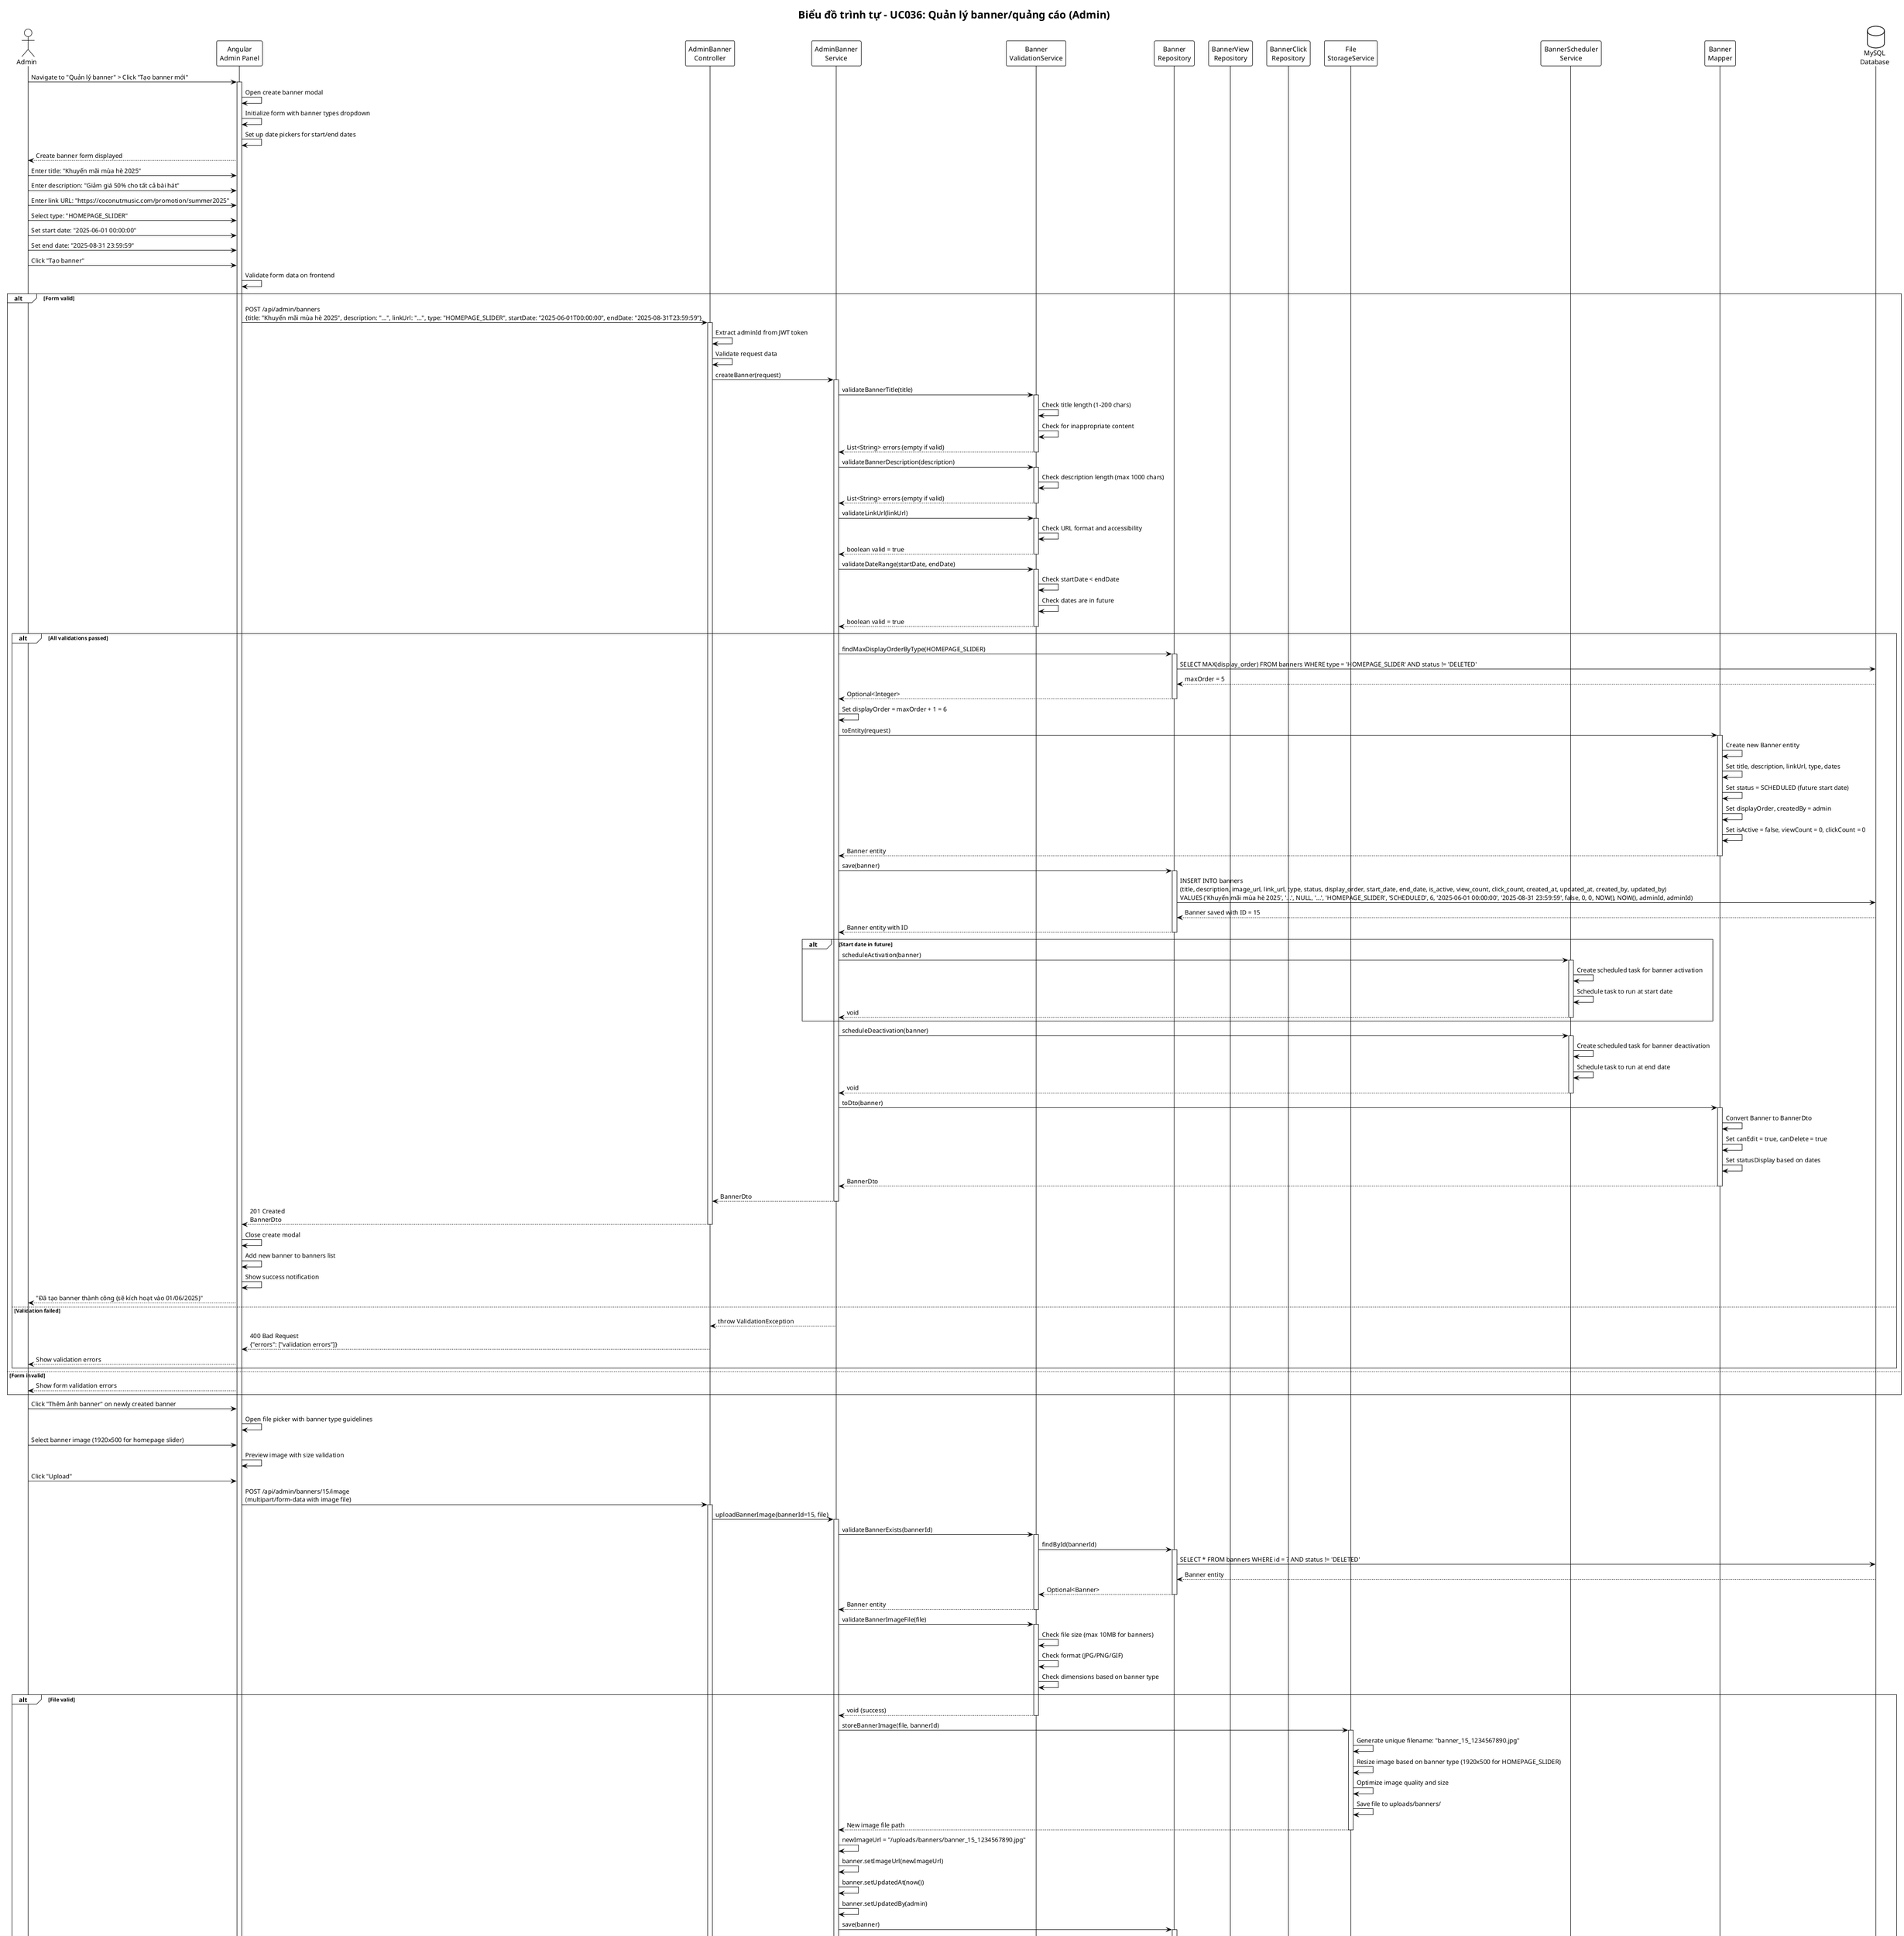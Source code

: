 @startuml UC036-Sequence-Diagram-Quan-Ly-Banner
!theme plain

title Biểu đồ trình tự - UC036: Quản lý banner/quảng cáo (Admin)

actor Admin
participant "Angular\nAdmin Panel" as Client
participant "AdminBanner\nController" as Controller
participant "AdminBanner\nService" as Service
participant "Banner\nValidationService" as ValidationService
participant "Banner\nRepository" as BannerRepo
participant "BannerView\nRepository" as ViewRepo
participant "BannerClick\nRepository" as ClickRepo
participant "File\nStorageService" as FileService
participant "BannerScheduler\nService" as SchedulerService
participant "Banner\nMapper" as Mapper
database "MySQL\nDatabase" as DB

Admin -> Client: Navigate to "Quản lý banner" > Click "Tạo banner mới"
activate Client

Client -> Client: Open create banner modal
Client -> Client: Initialize form with banner types dropdown
Client -> Client: Set up date pickers for start/end dates
Client --> Admin: Create banner form displayed

' Admin fills banner form
Admin -> Client: Enter title: "Khuyến mãi mùa hè 2025"
Admin -> Client: Enter description: "Giảm giá 50% cho tất cả bài hát"
Admin -> Client: Enter link URL: "https://coconutmusic.com/promotion/summer2025"
Admin -> Client: Select type: "HOMEPAGE_SLIDER"
Admin -> Client: Set start date: "2025-06-01 00:00:00"
Admin -> Client: Set end date: "2025-08-31 23:59:59"
Admin -> Client: Click "Tạo banner"

Client -> Client: Validate form data on frontend
alt Form valid
    Client -> Controller: POST /api/admin/banners\n{title: "Khuyến mãi mùa hè 2025", description: "...", linkUrl: "...", type: "HOMEPAGE_SLIDER", startDate: "2025-06-01T00:00:00", endDate: "2025-08-31T23:59:59"}
    activate Controller

    Controller -> Controller: Extract adminId from JWT token
    Controller -> Controller: Validate request data

    Controller -> Service: createBanner(request)
    activate Service

    ' Validate banner data
    Service -> ValidationService: validateBannerTitle(title)
    activate ValidationService
    ValidationService -> ValidationService: Check title length (1-200 chars)
    ValidationService -> ValidationService: Check for inappropriate content
    ValidationService --> Service: List<String> errors (empty if valid)
    deactivate ValidationService

    Service -> ValidationService: validateBannerDescription(description)
    activate ValidationService
    ValidationService -> ValidationService: Check description length (max 1000 chars)
    ValidationService --> Service: List<String> errors (empty if valid)
    deactivate ValidationService

    Service -> ValidationService: validateLinkUrl(linkUrl)
    activate ValidationService
    ValidationService -> ValidationService: Check URL format and accessibility
    ValidationService --> Service: boolean valid = true
    deactivate ValidationService

    Service -> ValidationService: validateDateRange(startDate, endDate)
    activate ValidationService
    ValidationService -> ValidationService: Check startDate < endDate
    ValidationService -> ValidationService: Check dates are in future
    ValidationService --> Service: boolean valid = true
    deactivate ValidationService

    alt All validations passed
        ' Get display order for banner type
        Service -> BannerRepo: findMaxDisplayOrderByType(HOMEPAGE_SLIDER)
        activate BannerRepo
        BannerRepo -> DB: SELECT MAX(display_order) FROM banners WHERE type = 'HOMEPAGE_SLIDER' AND status != 'DELETED'
        DB --> BannerRepo: maxOrder = 5
        BannerRepo --> Service: Optional<Integer>
        deactivate BannerRepo

        Service -> Service: Set displayOrder = maxOrder + 1 = 6

        ' Create banner entity
        Service -> Mapper: toEntity(request)
        activate Mapper
        Mapper -> Mapper: Create new Banner entity
        Mapper -> Mapper: Set title, description, linkUrl, type, dates
        Mapper -> Mapper: Set status = SCHEDULED (future start date)
        Mapper -> Mapper: Set displayOrder, createdBy = admin
        Mapper -> Mapper: Set isActive = false, viewCount = 0, clickCount = 0
        Mapper --> Service: Banner entity
        deactivate Mapper

        ' Save banner to database
        Service -> BannerRepo: save(banner)
        activate BannerRepo
        BannerRepo -> DB: INSERT INTO banners\n(title, description, image_url, link_url, type, status, display_order, start_date, end_date, is_active, view_count, click_count, created_at, updated_at, created_by, updated_by)\nVALUES ('Khuyến mãi mùa hè 2025', '...', NULL, '...', 'HOMEPAGE_SLIDER', 'SCHEDULED', 6, '2025-06-01 00:00:00', '2025-08-31 23:59:59', false, 0, 0, NOW(), NOW(), adminId, adminId)
        DB --> BannerRepo: Banner saved with ID = 15
        BannerRepo --> Service: Banner entity with ID
        deactivate BannerRepo

        ' Schedule banner activation if needed
        alt Start date in future
            Service -> SchedulerService: scheduleActivation(banner)
            activate SchedulerService
            SchedulerService -> SchedulerService: Create scheduled task for banner activation
            SchedulerService -> SchedulerService: Schedule task to run at start date
            SchedulerService --> Service: void
            deactivate SchedulerService
        end

        ' Schedule banner deactivation
        Service -> SchedulerService: scheduleDeactivation(banner)
        activate SchedulerService
        SchedulerService -> SchedulerService: Create scheduled task for banner deactivation
        SchedulerService -> SchedulerService: Schedule task to run at end date
        SchedulerService --> Service: void
        deactivate SchedulerService

        ' Convert to DTO for response
        Service -> Mapper: toDto(banner)
        activate Mapper
        Mapper -> Mapper: Convert Banner to BannerDto
        Mapper -> Mapper: Set canEdit = true, canDelete = true
        Mapper -> Mapper: Set statusDisplay based on dates
        Mapper --> Service: BannerDto
        deactivate Mapper

        Service --> Controller: BannerDto
        deactivate Service

        Controller --> Client: 201 Created\nBannerDto
        deactivate Controller

        Client -> Client: Close create modal
        Client -> Client: Add new banner to banners list
        Client -> Client: Show success notification
        Client --> Admin: "Đã tạo banner thành công (sẽ kích hoạt vào 01/06/2025)"

    else Validation failed
        Service --> Controller: throw ValidationException
        Controller --> Client: 400 Bad Request\n{"errors": ["validation errors"]}
        Client --> Admin: Show validation errors
    end

else Form invalid
    Client --> Admin: Show form validation errors
end

' Admin wants to upload image for banner
Admin -> Client: Click "Thêm ảnh banner" on newly created banner
Client -> Client: Open file picker with banner type guidelines
Admin -> Client: Select banner image (1920x500 for homepage slider)
Client -> Client: Preview image with size validation

Admin -> Client: Click "Upload"

Client -> Controller: POST /api/admin/banners/15/image\n(multipart/form-data with image file)
activate Controller

Controller -> Service: uploadBannerImage(bannerId=15, file)
activate Service

' Validate banner exists
Service -> ValidationService: validateBannerExists(bannerId)
activate ValidationService
ValidationService -> BannerRepo: findById(bannerId)
activate BannerRepo
BannerRepo -> DB: SELECT * FROM banners WHERE id = ? AND status != 'DELETED'
DB --> BannerRepo: Banner entity
BannerRepo --> ValidationService: Optional<Banner>
deactivate BannerRepo
ValidationService --> Service: Banner entity
deactivate ValidationService

' Validate image file
Service -> ValidationService: validateBannerImageFile(file)
activate ValidationService
ValidationService -> ValidationService: Check file size (max 10MB for banners)
ValidationService -> ValidationService: Check format (JPG/PNG/GIF)
ValidationService -> ValidationService: Check dimensions based on banner type
alt File valid
    ValidationService --> Service: void (success)
    deactivate ValidationService

    ' Store banner image
    Service -> FileService: storeBannerImage(file, bannerId)
    activate FileService
    FileService -> FileService: Generate unique filename: "banner_15_1234567890.jpg"
    FileService -> FileService: Resize image based on banner type (1920x500 for HOMEPAGE_SLIDER)
    FileService -> FileService: Optimize image quality and size
    FileService -> FileService: Save file to uploads/banners/
    FileService --> Service: New image file path
    deactivate FileService

    Service -> Service: newImageUrl = "/uploads/banners/banner_15_1234567890.jpg"

    ' Update banner with image URL
    Service -> Service: banner.setImageUrl(newImageUrl)
    Service -> Service: banner.setUpdatedAt(now())
    Service -> Service: banner.setUpdatedBy(admin)

    Service -> BannerRepo: save(banner)
    activate BannerRepo
    BannerRepo -> DB: UPDATE banners SET\nimage_url = ?, updated_at = NOW(), updated_by = ?\nWHERE id = 15
    DB --> BannerRepo: Updated banner
    BannerRepo --> Service: Banner
    deactivate BannerRepo

    Service --> Controller: Image URL
    deactivate Service

    Controller --> Client: 200 OK\n{"imageUrl": "/uploads/banners/banner_15_1234567890.jpg"}
    deactivate Controller

    Client -> Client: Update banner image display
    Client -> Client: Show image preview in banner list
    Client --> Admin: "Đã cập nhật ảnh banner thành công"

else File invalid
    ValidationService --> Service: throw InvalidFileException
    Service --> Controller: throw BadRequestException
    Controller --> Client: 400 Bad Request\n{"error": "File ảnh không hợp lệ hoặc kích thước không phù hợp"}
    Client --> Admin: Show file error with size guidelines
end

' Admin wants to reorder banners
Admin -> Client: Navigate to banner list with drag & drop interface
Client -> Client: Display banners sorted by display_order
Admin -> Client: Drag banner "Khuyến mãi mùa hè" from position 6 to position 2
Client -> Client: Update local order and show visual feedback

Admin -> Client: Click "Lưu thứ tự"

Client -> Controller: PUT /api/admin/banners/reorder\n{orderMappings: {15: 2, 12: 3, 13: 4, 14: 5, 11: 6}}
activate Controller

Controller -> Service: reorderBanners(orderMappings)
activate Service

' Update display orders in batch
Service -> Service: Validate all banner IDs exist
Service -> Service: Update each banner's display_order

Service -> BannerRepo: saveAll(updatedBanners)
activate BannerRepo
BannerRepo -> DB: UPDATE banners SET display_order = CASE id\nWHEN 15 THEN 2\nWHEN 12 THEN 3\nWHEN 13 THEN 4\nWHEN 14 THEN 5\nWHEN 11 THEN 6\nEND,\nupdated_at = NOW()\nWHERE id IN (15, 12, 13, 14, 11)
DB --> BannerRepo: 5 banners updated
BannerRepo --> Service: List<Banner>
deactivate BannerRepo

Service --> Controller: void (success)
deactivate Service

Controller --> Client: 200 OK\n{"message": "Đã cập nhật thứ tự banner"}
deactivate Controller

Client -> Client: Confirm new order in UI
Client --> Admin: "Đã lưu thứ tự banner mới"

' Admin wants to view banner statistics
Admin -> Client: Click "Thống kê banner"

Client -> Controller: GET /api/admin/banners/statistics
activate Controller

Controller -> Service: getBannerStatistics()
activate Service

' Get overall banner statistics
Service -> BannerRepo: countByStatus(ACTIVE)
activate BannerRepo
BannerRepo -> DB: SELECT COUNT(*) FROM banners WHERE status = 'ACTIVE'
DB --> BannerRepo: count = 8
BannerRepo --> Service: 8
deactivate BannerRepo

Service -> BannerRepo: countByStatus(SCHEDULED)
activate BannerRepo
BannerRepo -> DB: SELECT COUNT(*) FROM banners WHERE status = 'SCHEDULED'
DB --> BannerRepo: count = 3
BannerRepo --> Service: 3
deactivate BannerRepo

' Get view/click statistics
Service -> ViewRepo: getTotalViews()
activate ViewRepo
ViewRepo -> DB: SELECT SUM(view_count) FROM banners WHERE status != 'DELETED'
DB --> ViewRepo: totalViews = 15420
ViewRepo --> Service: 15420
deactivate ViewRepo

Service -> ClickRepo: getTotalClicks()
activate ClickRepo
ClickRepo -> DB: SELECT SUM(click_count) FROM banners WHERE status != 'DELETED'
DB --> ClickRepo: totalClicks = 1852
ClickRepo --> Service: 1852
deactivate ClickRepo

' Get top performing banners
Service -> BannerRepo: findTopPerformingBanners(limit=5)
activate BannerRepo
BannerRepo -> DB: SELECT b.*, (b.click_count * 100.0 / NULLIF(b.view_count, 0)) as ctr\nFROM banners b\nWHERE b.status != 'DELETED' AND b.view_count > 0\nORDER BY ctr DESC, b.click_count DESC\nLIMIT 5
DB --> BannerRepo: List of top banners with CTR
BannerRepo --> Service: List<Banner>
deactivate BannerRepo

Service -> Service: Build BannerStatsDto with all statistics
Service -> Service: Calculate average CTR = (1852 / 15420) * 100 = 12.01%

Service -> Mapper: toStatsDto(statistics)
activate Mapper
Mapper --> Service: BannerStatsDto
deactivate Mapper

Service --> Controller: BannerStatsDto
deactivate Service

Controller --> Client: 200 OK\nBannerStatsDto
deactivate Controller

Client -> Client: Display statistics dashboard
Client -> Client: Show charts for views, clicks, CTR
Client -> Client: Display top performing banners table
Client --> Admin: "Tổng: 11 banner, 8 đang hoạt động, CTR trung bình: 12.01%"

' Admin wants to toggle banner status
Admin -> Client: Click "Tạm dừng" on active banner
Client -> Client: Show confirmation dialog

Admin -> Client: Confirm pause action

Client -> Controller: PUT /api/admin/banners/12/toggle-status
activate Controller

Controller -> Service: toggleBannerStatus(bannerId=12)
activate Service

Service -> BannerRepo: findById(bannerId)
activate BannerRepo
BannerRepo -> DB: SELECT * FROM banners WHERE id = 12
DB --> BannerRepo: Banner with status = ACTIVE
BannerRepo --> Service: Banner
deactivate BannerRepo

Service -> Service: Toggle status: ACTIVE -> PAUSED
Service -> Service: banner.setStatus(PAUSED)
Service -> Service: banner.setIsActive(false)
Service -> Service: banner.setUpdatedAt(now())

Service -> BannerRepo: save(banner)
activate BannerRepo
BannerRepo -> DB: UPDATE banners SET\nstatus = 'PAUSED', is_active = false, updated_at = NOW()\nWHERE id = 12
DB --> BannerRepo: Updated banner
BannerRepo --> Service: Banner
deactivate BannerRepo

Service --> Controller: New status (PAUSED)
deactivate Service

Controller --> Client: 200 OK\n{"status": "PAUSED", "message": "Đã tạm dừng banner"}
deactivate Controller

Client -> Client: Update banner status display
Client -> Client: Change action button to "Kích hoạt"
Client --> Admin: "Đã tạm dừng banner thành công"

deactivate Client

@enduml
